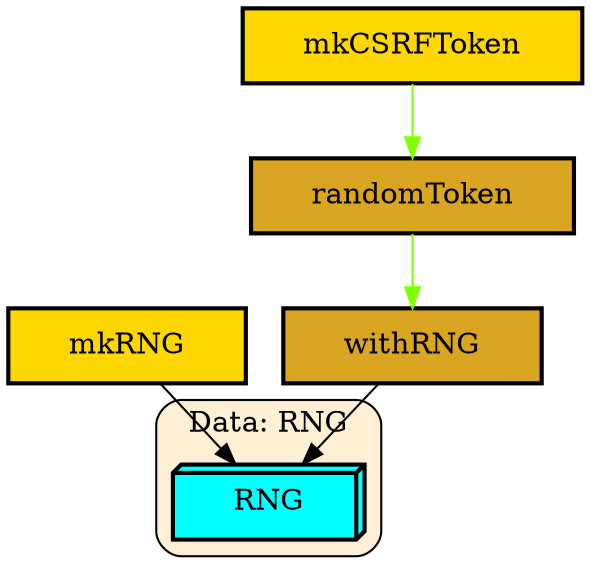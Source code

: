 digraph "Diagram of: Snap.Snaplet.Session.Common" {
    node [margin="0.4,0.1"
         ,style=filled];
    subgraph cluster_Data_RNG {
        graph [label="Data: RNG"
              ,style="filled,rounded"
              ,fillcolor=papayawhip];
        1 [label=RNG
          ,shape=box3d
          ,fillcolor=cyan
          ,style="filled,bold"];
    }
    2 [label=mkCSRFToken
      ,shape=box
      ,fillcolor=gold
      ,style="filled,bold"];
    3 [label=mkRNG
      ,shape=box
      ,fillcolor=gold
      ,style="filled,bold"];
    4 [label=randomToken
      ,shape=box
      ,fillcolor=goldenrod
      ,style="filled,bold"];
    5 [label=withRNG
      ,shape=box
      ,fillcolor=goldenrod
      ,style="filled,bold"];
    2 -> 4 [penwidth=1
           ,color=chartreuse];
    3 -> 1 [penwidth=1,color=black];
    4 -> 5 [penwidth=1
           ,color=chartreuse];
    5 -> 1 [penwidth=1,color=black];
}
